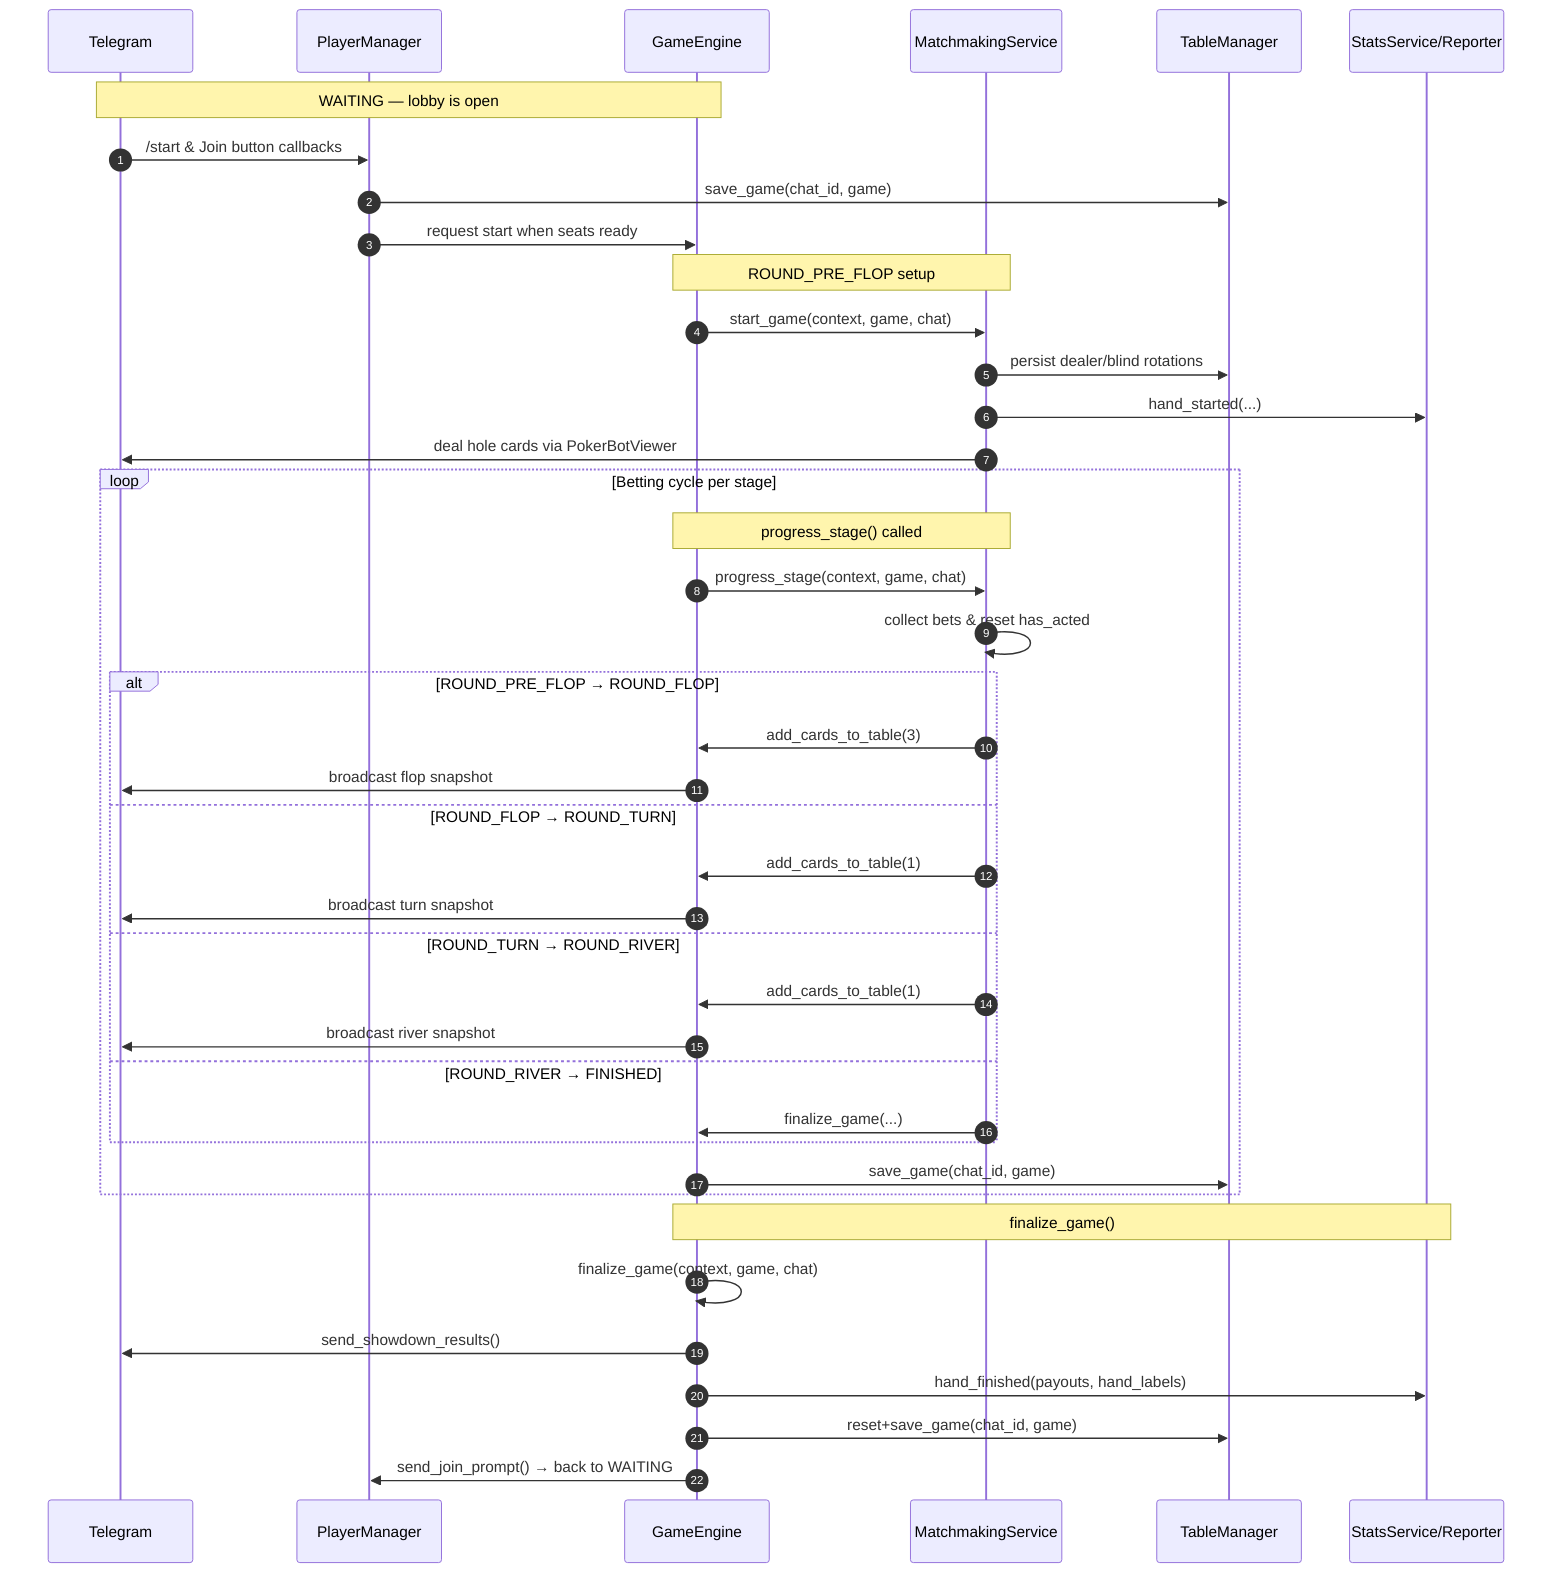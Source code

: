 sequenceDiagram
    autonumber
    participant TG as Telegram
    participant PM as PlayerManager
    participant GE as GameEngine
    participant MS as MatchmakingService
    participant TM as TableManager
    participant SS as StatsService/Reporter

    Note over TG,GE: WAITING — lobby is open
    TG->>PM: /start & Join button callbacks
    PM->>TM: save_game(chat_id, game)
    PM->>GE: request start when seats ready

    Note over GE,MS: ROUND_PRE_FLOP setup
    GE->>MS: start_game(context, game, chat)
    MS->>TM: persist dealer/blind rotations
    MS->>SS: hand_started(...)
    MS->>TG: deal hole cards via PokerBotViewer

    loop Betting cycle per stage
        Note over GE,MS: progress_stage() called
        GE->>MS: progress_stage(context, game, chat)
        MS->>MS: collect bets & reset has_acted
        alt ROUND_PRE_FLOP → ROUND_FLOP
            MS->>GE: add_cards_to_table(3)
            GE->>TG: broadcast flop snapshot
        else ROUND_FLOP → ROUND_TURN
            MS->>GE: add_cards_to_table(1)
            GE->>TG: broadcast turn snapshot
        else ROUND_TURN → ROUND_RIVER
            MS->>GE: add_cards_to_table(1)
            GE->>TG: broadcast river snapshot
        else ROUND_RIVER → FINISHED
            MS->>GE: finalize_game(...)
        end
        GE->>TM: save_game(chat_id, game)
    end

    Note over GE,SS: finalize_game()
    GE->>GE: finalize_game(context, game, chat)
    GE->>TG: send_showdown_results()
    GE->>SS: hand_finished(payouts, hand_labels)
    GE->>TM: reset+save_game(chat_id, game)
    GE->>PM: send_join_prompt() → back to WAITING